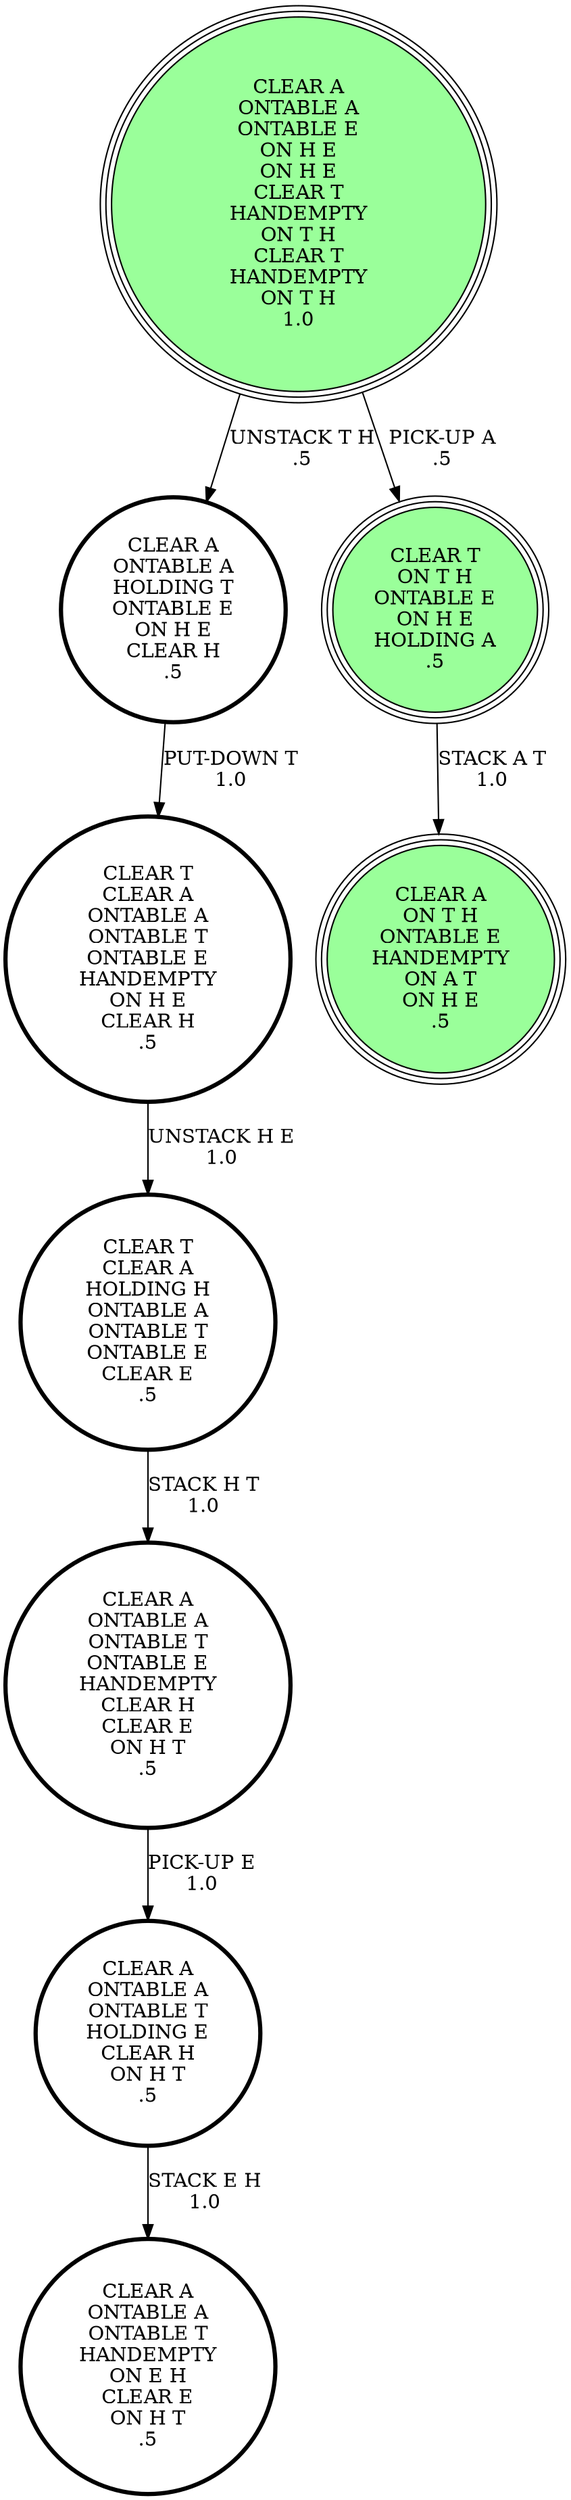 digraph {
"CLEAR A\nONTABLE A\nONTABLE E\nON H E\nON H E\nCLEAR T\nHANDEMPTY\nON T H\nCLEAR T\nHANDEMPTY\nON T H\n1.0\n" -> "CLEAR A\nONTABLE A\nHOLDING T\nONTABLE E\nON H E\nCLEAR H\n.5\n"[label="UNSTACK T H\n.5\n"];
"CLEAR A\nONTABLE A\nONTABLE E\nON H E\nON H E\nCLEAR T\nHANDEMPTY\nON T H\nCLEAR T\nHANDEMPTY\nON T H\n1.0\n" -> "CLEAR T\nON T H\nONTABLE E\nON H E\nHOLDING A\n.5\n"[label="PICK-UP A\n.5\n"];
"CLEAR T\nCLEAR A\nONTABLE A\nONTABLE T\nONTABLE E\nHANDEMPTY\nON H E\nCLEAR H\n.5\n" -> "CLEAR T\nCLEAR A\nHOLDING H\nONTABLE A\nONTABLE T\nONTABLE E\nCLEAR E\n.5\n"[label="UNSTACK H E\n1.0\n"];
"CLEAR A\nONTABLE A\nONTABLE T\nONTABLE E\nHANDEMPTY\nCLEAR H\nCLEAR E\nON H T\n.5\n" -> "CLEAR A\nONTABLE A\nONTABLE T\nHOLDING E\nCLEAR H\nON H T\n.5\n"[label="PICK-UP E\n1.0\n"];
"CLEAR T\nON T H\nONTABLE E\nON H E\nHOLDING A\n.5\n" -> "CLEAR A\nON T H\nONTABLE E\nHANDEMPTY\nON A T\nON H E\n.5\n"[label="STACK A T\n1.0\n"];
"CLEAR A\nONTABLE A\nONTABLE T\nHOLDING E\nCLEAR H\nON H T\n.5\n" -> "CLEAR A\nONTABLE A\nONTABLE T\nHANDEMPTY\nON E H\nCLEAR E\nON H T\n.5\n"[label="STACK E H\n1.0\n"];
"CLEAR T\nCLEAR A\nHOLDING H\nONTABLE A\nONTABLE T\nONTABLE E\nCLEAR E\n.5\n" -> "CLEAR A\nONTABLE A\nONTABLE T\nONTABLE E\nHANDEMPTY\nCLEAR H\nCLEAR E\nON H T\n.5\n"[label="STACK H T\n1.0\n"];
"CLEAR A\nONTABLE A\nHOLDING T\nONTABLE E\nON H E\nCLEAR H\n.5\n" -> "CLEAR T\nCLEAR A\nONTABLE A\nONTABLE T\nONTABLE E\nHANDEMPTY\nON H E\nCLEAR H\n.5\n"[label="PUT-DOWN T\n1.0\n"];
"CLEAR A\nON T H\nONTABLE E\nHANDEMPTY\nON A T\nON H E\n.5\n" [shape=circle, style=filled, fillcolor=palegreen1, peripheries=3];
"CLEAR A\nONTABLE A\nONTABLE T\nHANDEMPTY\nON E H\nCLEAR E\nON H T\n.5\n" [shape=circle, penwidth=3];
"CLEAR T\nCLEAR A\nHOLDING H\nONTABLE A\nONTABLE T\nONTABLE E\nCLEAR E\n.5\n" [shape=circle, penwidth=3];
"CLEAR T\nON T H\nONTABLE E\nON H E\nHOLDING A\n.5\n" [shape=circle, style=filled, fillcolor=palegreen1, peripheries=3];
"CLEAR A\nONTABLE A\nONTABLE T\nHOLDING E\nCLEAR H\nON H T\n.5\n" [shape=circle, penwidth=3];
"CLEAR A\nONTABLE A\nHOLDING T\nONTABLE E\nON H E\nCLEAR H\n.5\n" [shape=circle, penwidth=3];
"CLEAR A\nONTABLE A\nONTABLE T\nONTABLE E\nHANDEMPTY\nCLEAR H\nCLEAR E\nON H T\n.5\n" [shape=circle, penwidth=3];
"CLEAR A\nON T H\nONTABLE E\nHANDEMPTY\nON A T\nON H E\n.5\n" [shape=circle, style=filled, fillcolor=palegreen1, peripheries=3];
"CLEAR A\nONTABLE A\nONTABLE T\nHANDEMPTY\nON E H\nCLEAR E\nON H T\n.5\n" [shape=circle, penwidth=3];
"CLEAR T\nCLEAR A\nONTABLE A\nONTABLE T\nONTABLE E\nHANDEMPTY\nON H E\nCLEAR H\n.5\n" [shape=circle, penwidth=3];
"CLEAR A\nONTABLE A\nONTABLE E\nON H E\nON H E\nCLEAR T\nHANDEMPTY\nON T H\nCLEAR T\nHANDEMPTY\nON T H\n1.0\n" [shape=circle, style=filled, fillcolor=palegreen1, peripheries=3];
}
